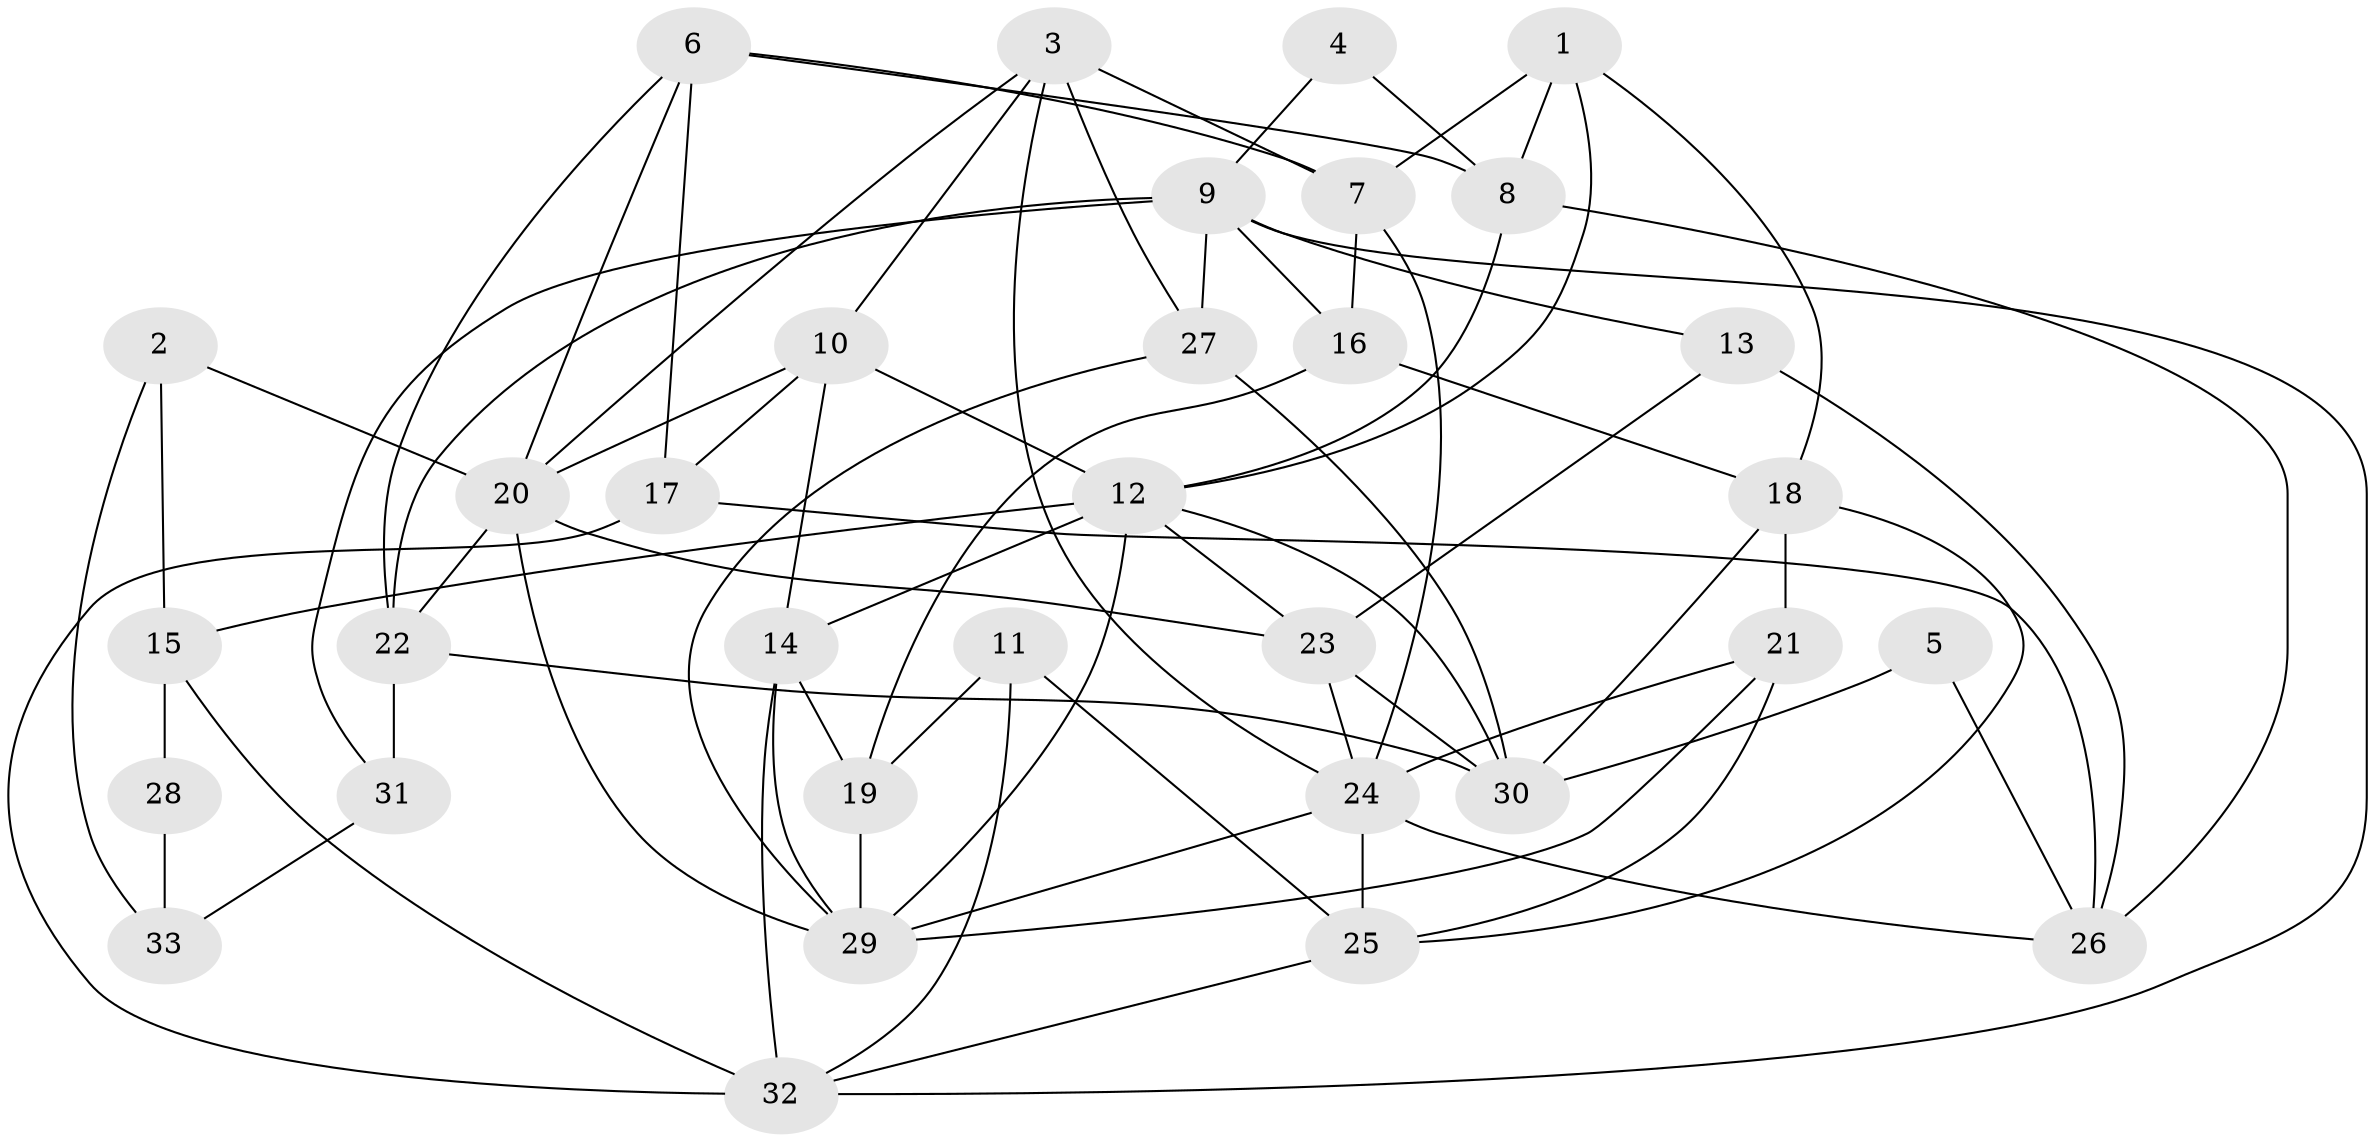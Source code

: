 // original degree distribution, {2: 0.15151515151515152, 8: 0.015151515151515152, 6: 0.06060606060606061, 4: 0.3787878787878788, 3: 0.18181818181818182, 7: 0.045454545454545456, 5: 0.16666666666666666}
// Generated by graph-tools (version 1.1) at 2025/02/03/09/25 03:02:02]
// undirected, 33 vertices, 76 edges
graph export_dot {
graph [start="1"]
  node [color=gray90,style=filled];
  1;
  2;
  3;
  4;
  5;
  6;
  7;
  8;
  9;
  10;
  11;
  12;
  13;
  14;
  15;
  16;
  17;
  18;
  19;
  20;
  21;
  22;
  23;
  24;
  25;
  26;
  27;
  28;
  29;
  30;
  31;
  32;
  33;
  1 -- 7 [weight=1.0];
  1 -- 8 [weight=1.0];
  1 -- 12 [weight=1.0];
  1 -- 18 [weight=1.0];
  2 -- 15 [weight=1.0];
  2 -- 20 [weight=1.0];
  2 -- 33 [weight=1.0];
  3 -- 7 [weight=1.0];
  3 -- 10 [weight=1.0];
  3 -- 20 [weight=1.0];
  3 -- 24 [weight=1.0];
  3 -- 27 [weight=2.0];
  4 -- 8 [weight=1.0];
  4 -- 9 [weight=1.0];
  5 -- 26 [weight=1.0];
  5 -- 30 [weight=1.0];
  6 -- 7 [weight=1.0];
  6 -- 8 [weight=1.0];
  6 -- 17 [weight=1.0];
  6 -- 20 [weight=1.0];
  6 -- 22 [weight=1.0];
  7 -- 16 [weight=1.0];
  7 -- 24 [weight=1.0];
  8 -- 12 [weight=1.0];
  8 -- 26 [weight=1.0];
  9 -- 13 [weight=2.0];
  9 -- 16 [weight=1.0];
  9 -- 22 [weight=1.0];
  9 -- 27 [weight=2.0];
  9 -- 31 [weight=1.0];
  9 -- 32 [weight=1.0];
  10 -- 12 [weight=1.0];
  10 -- 14 [weight=1.0];
  10 -- 17 [weight=2.0];
  10 -- 20 [weight=1.0];
  11 -- 19 [weight=1.0];
  11 -- 25 [weight=1.0];
  11 -- 32 [weight=2.0];
  12 -- 14 [weight=2.0];
  12 -- 15 [weight=3.0];
  12 -- 23 [weight=1.0];
  12 -- 29 [weight=3.0];
  12 -- 30 [weight=1.0];
  13 -- 23 [weight=1.0];
  13 -- 26 [weight=1.0];
  14 -- 19 [weight=1.0];
  14 -- 29 [weight=1.0];
  14 -- 32 [weight=1.0];
  15 -- 28 [weight=1.0];
  15 -- 32 [weight=2.0];
  16 -- 18 [weight=1.0];
  16 -- 19 [weight=1.0];
  17 -- 26 [weight=1.0];
  17 -- 32 [weight=1.0];
  18 -- 21 [weight=1.0];
  18 -- 25 [weight=1.0];
  18 -- 30 [weight=1.0];
  19 -- 29 [weight=1.0];
  20 -- 22 [weight=1.0];
  20 -- 23 [weight=1.0];
  20 -- 29 [weight=1.0];
  21 -- 24 [weight=1.0];
  21 -- 25 [weight=1.0];
  21 -- 29 [weight=3.0];
  22 -- 30 [weight=1.0];
  22 -- 31 [weight=1.0];
  23 -- 24 [weight=1.0];
  23 -- 30 [weight=1.0];
  24 -- 25 [weight=2.0];
  24 -- 26 [weight=2.0];
  24 -- 29 [weight=1.0];
  25 -- 32 [weight=1.0];
  27 -- 29 [weight=1.0];
  27 -- 30 [weight=2.0];
  28 -- 33 [weight=1.0];
  31 -- 33 [weight=2.0];
}

